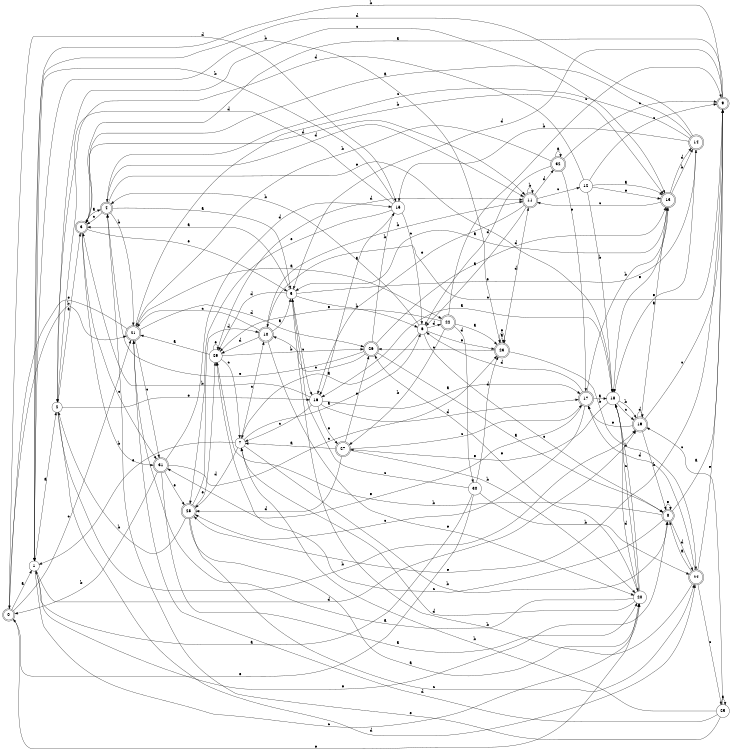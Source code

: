 digraph n27_8 {
__start0 [label="" shape="none"];

rankdir=LR;
size="8,5";

s0 [style="rounded,filled", color="black", fillcolor="white" shape="doublecircle", label="0"];
s1 [style="filled", color="black", fillcolor="white" shape="circle", label="1"];
s2 [style="filled", color="black", fillcolor="white" shape="circle", label="2"];
s3 [style="rounded,filled", color="black", fillcolor="white" shape="doublecircle", label="3"];
s4 [style="rounded,filled", color="black", fillcolor="white" shape="doublecircle", label="4"];
s5 [style="filled", color="black", fillcolor="white" shape="circle", label="5"];
s6 [style="filled", color="black", fillcolor="white" shape="circle", label="6"];
s7 [style="filled", color="black", fillcolor="white" shape="circle", label="7"];
s8 [style="rounded,filled", color="black", fillcolor="white" shape="doublecircle", label="8"];
s9 [style="rounded,filled", color="black", fillcolor="white" shape="doublecircle", label="9"];
s10 [style="rounded,filled", color="black", fillcolor="white" shape="doublecircle", label="10"];
s11 [style="rounded,filled", color="black", fillcolor="white" shape="doublecircle", label="11"];
s12 [style="filled", color="black", fillcolor="white" shape="circle", label="12"];
s13 [style="rounded,filled", color="black", fillcolor="white" shape="doublecircle", label="13"];
s14 [style="rounded,filled", color="black", fillcolor="white" shape="doublecircle", label="14"];
s15 [style="filled", color="black", fillcolor="white" shape="circle", label="15"];
s16 [style="filled", color="black", fillcolor="white" shape="circle", label="16"];
s17 [style="rounded,filled", color="black", fillcolor="white" shape="doublecircle", label="17"];
s18 [style="filled", color="black", fillcolor="white" shape="circle", label="18"];
s19 [style="rounded,filled", color="black", fillcolor="white" shape="doublecircle", label="19"];
s20 [style="filled", color="black", fillcolor="white" shape="circle", label="20"];
s21 [style="rounded,filled", color="black", fillcolor="white" shape="doublecircle", label="21"];
s22 [style="rounded,filled", color="black", fillcolor="white" shape="doublecircle", label="22"];
s23 [style="rounded,filled", color="black", fillcolor="white" shape="doublecircle", label="23"];
s24 [style="rounded,filled", color="black", fillcolor="white" shape="doublecircle", label="24"];
s25 [style="filled", color="black", fillcolor="white" shape="circle", label="25"];
s26 [style="rounded,filled", color="black", fillcolor="white" shape="doublecircle", label="26"];
s27 [style="rounded,filled", color="black", fillcolor="white" shape="doublecircle", label="27"];
s28 [style="rounded,filled", color="black", fillcolor="white" shape="doublecircle", label="28"];
s29 [style="filled", color="black", fillcolor="white" shape="circle", label="29"];
s30 [style="filled", color="black", fillcolor="white" shape="circle", label="30"];
s31 [style="rounded,filled", color="black", fillcolor="white" shape="doublecircle", label="31"];
s32 [style="rounded,filled", color="black", fillcolor="white" shape="doublecircle", label="32"];
s0 -> s1 [label="a"];
s0 -> s21 [label="b"];
s0 -> s21 [label="c"];
s0 -> s15 [label="d"];
s0 -> s20 [label="e"];
s1 -> s2 [label="a"];
s1 -> s23 [label="b"];
s1 -> s20 [label="c"];
s1 -> s19 [label="d"];
s1 -> s8 [label="e"];
s2 -> s3 [label="a"];
s2 -> s19 [label="b"];
s2 -> s13 [label="c"];
s2 -> s24 [label="d"];
s2 -> s16 [label="e"];
s3 -> s4 [label="a"];
s3 -> s31 [label="b"];
s3 -> s31 [label="c"];
s3 -> s11 [label="d"];
s3 -> s5 [label="e"];
s4 -> s5 [label="a"];
s4 -> s21 [label="b"];
s4 -> s3 [label="c"];
s4 -> s11 [label="d"];
s4 -> s18 [label="e"];
s5 -> s3 [label="a"];
s5 -> s6 [label="b"];
s5 -> s16 [label="c"];
s5 -> s29 [label="d"];
s5 -> s14 [label="e"];
s6 -> s7 [label="a"];
s6 -> s4 [label="b"];
s6 -> s8 [label="c"];
s6 -> s22 [label="d"];
s6 -> s23 [label="e"];
s7 -> s6 [label="a"];
s7 -> s8 [label="b"];
s7 -> s10 [label="c"];
s7 -> s28 [label="d"];
s7 -> s1 [label="e"];
s8 -> s9 [label="a"];
s8 -> s29 [label="b"];
s8 -> s29 [label="c"];
s8 -> s24 [label="d"];
s8 -> s8 [label="e"];
s9 -> s3 [label="a"];
s9 -> s1 [label="b"];
s9 -> s10 [label="c"];
s9 -> s5 [label="d"];
s9 -> s28 [label="e"];
s10 -> s5 [label="a"];
s10 -> s11 [label="b"];
s10 -> s21 [label="c"];
s10 -> s29 [label="d"];
s10 -> s20 [label="e"];
s11 -> s6 [label="a"];
s11 -> s11 [label="b"];
s11 -> s12 [label="c"];
s11 -> s32 [label="d"];
s11 -> s16 [label="e"];
s12 -> s13 [label="a"];
s12 -> s18 [label="b"];
s12 -> s9 [label="c"];
s12 -> s2 [label="d"];
s12 -> s13 [label="e"];
s13 -> s5 [label="a"];
s13 -> s14 [label="b"];
s13 -> s11 [label="c"];
s13 -> s14 [label="d"];
s13 -> s18 [label="e"];
s14 -> s3 [label="a"];
s14 -> s15 [label="b"];
s14 -> s4 [label="c"];
s14 -> s1 [label="d"];
s14 -> s18 [label="e"];
s15 -> s16 [label="a"];
s15 -> s1 [label="b"];
s15 -> s6 [label="c"];
s15 -> s2 [label="d"];
s15 -> s28 [label="e"];
s16 -> s17 [label="a"];
s16 -> s3 [label="b"];
s16 -> s7 [label="c"];
s16 -> s17 [label="d"];
s16 -> s27 [label="e"];
s17 -> s18 [label="a"];
s17 -> s13 [label="b"];
s17 -> s28 [label="c"];
s17 -> s6 [label="d"];
s17 -> s31 [label="e"];
s18 -> s16 [label="a"];
s18 -> s19 [label="b"];
s18 -> s19 [label="c"];
s18 -> s20 [label="d"];
s18 -> s27 [label="e"];
s19 -> s13 [label="a"];
s19 -> s8 [label="b"];
s19 -> s9 [label="c"];
s19 -> s19 [label="d"];
s19 -> s17 [label="e"];
s20 -> s21 [label="a"];
s20 -> s18 [label="b"];
s20 -> s18 [label="c"];
s20 -> s7 [label="d"];
s20 -> s26 [label="e"];
s21 -> s22 [label="a"];
s21 -> s13 [label="b"];
s21 -> s31 [label="c"];
s21 -> s26 [label="d"];
s21 -> s0 [label="e"];
s22 -> s23 [label="a"];
s22 -> s27 [label="b"];
s22 -> s9 [label="c"];
s22 -> s30 [label="d"];
s22 -> s29 [label="e"];
s23 -> s23 [label="a"];
s23 -> s24 [label="b"];
s23 -> s26 [label="c"];
s23 -> s11 [label="d"];
s23 -> s23 [label="e"];
s24 -> s8 [label="a"];
s24 -> s5 [label="b"];
s24 -> s25 [label="c"];
s24 -> s17 [label="d"];
s24 -> s9 [label="e"];
s25 -> s25 [label="a"];
s25 -> s7 [label="b"];
s25 -> s19 [label="c"];
s25 -> s21 [label="d"];
s25 -> s4 [label="e"];
s26 -> s8 [label="a"];
s26 -> s15 [label="b"];
s26 -> s10 [label="c"];
s26 -> s13 [label="d"];
s26 -> s4 [label="e"];
s27 -> s7 [label="a"];
s27 -> s20 [label="b"];
s27 -> s17 [label="c"];
s27 -> s28 [label="d"];
s27 -> s26 [label="e"];
s28 -> s20 [label="a"];
s28 -> s2 [label="b"];
s28 -> s24 [label="c"];
s28 -> s10 [label="d"];
s28 -> s29 [label="e"];
s29 -> s21 [label="a"];
s29 -> s26 [label="b"];
s29 -> s7 [label="c"];
s29 -> s11 [label="d"];
s29 -> s29 [label="e"];
s30 -> s1 [label="a"];
s30 -> s24 [label="b"];
s30 -> s5 [label="c"];
s30 -> s23 [label="d"];
s30 -> s0 [label="e"];
s31 -> s20 [label="a"];
s31 -> s0 [label="b"];
s31 -> s23 [label="c"];
s31 -> s15 [label="d"];
s31 -> s28 [label="e"];
s32 -> s32 [label="a"];
s32 -> s21 [label="b"];
s32 -> s9 [label="c"];
s32 -> s6 [label="d"];
s32 -> s17 [label="e"];

}